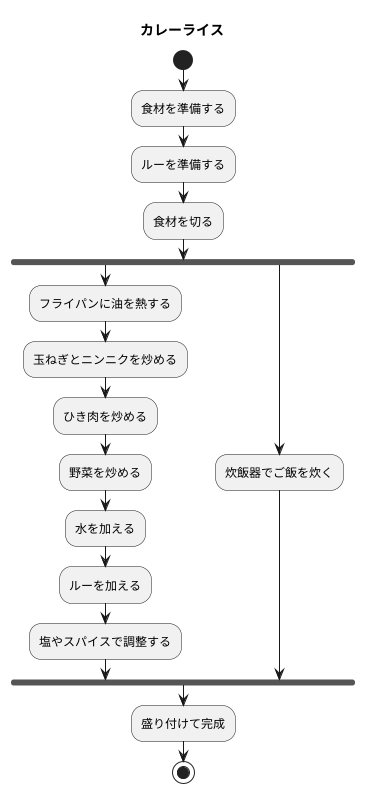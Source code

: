 @startuml
title カレーライス
start
:食材を準備する;
:ルーを準備する;
:食材を切る;
fork
:フライパンに油を熱する;
:玉ねぎとニンニクを炒める;
:ひき肉を炒める;
:野菜を炒める;
:水を加える;
:ルーを加える;
:塩やスパイスで調整する;
fork again
:炊飯器でご飯を炊く;
end fork
:盛り付けて完成;
stop
@enduml


